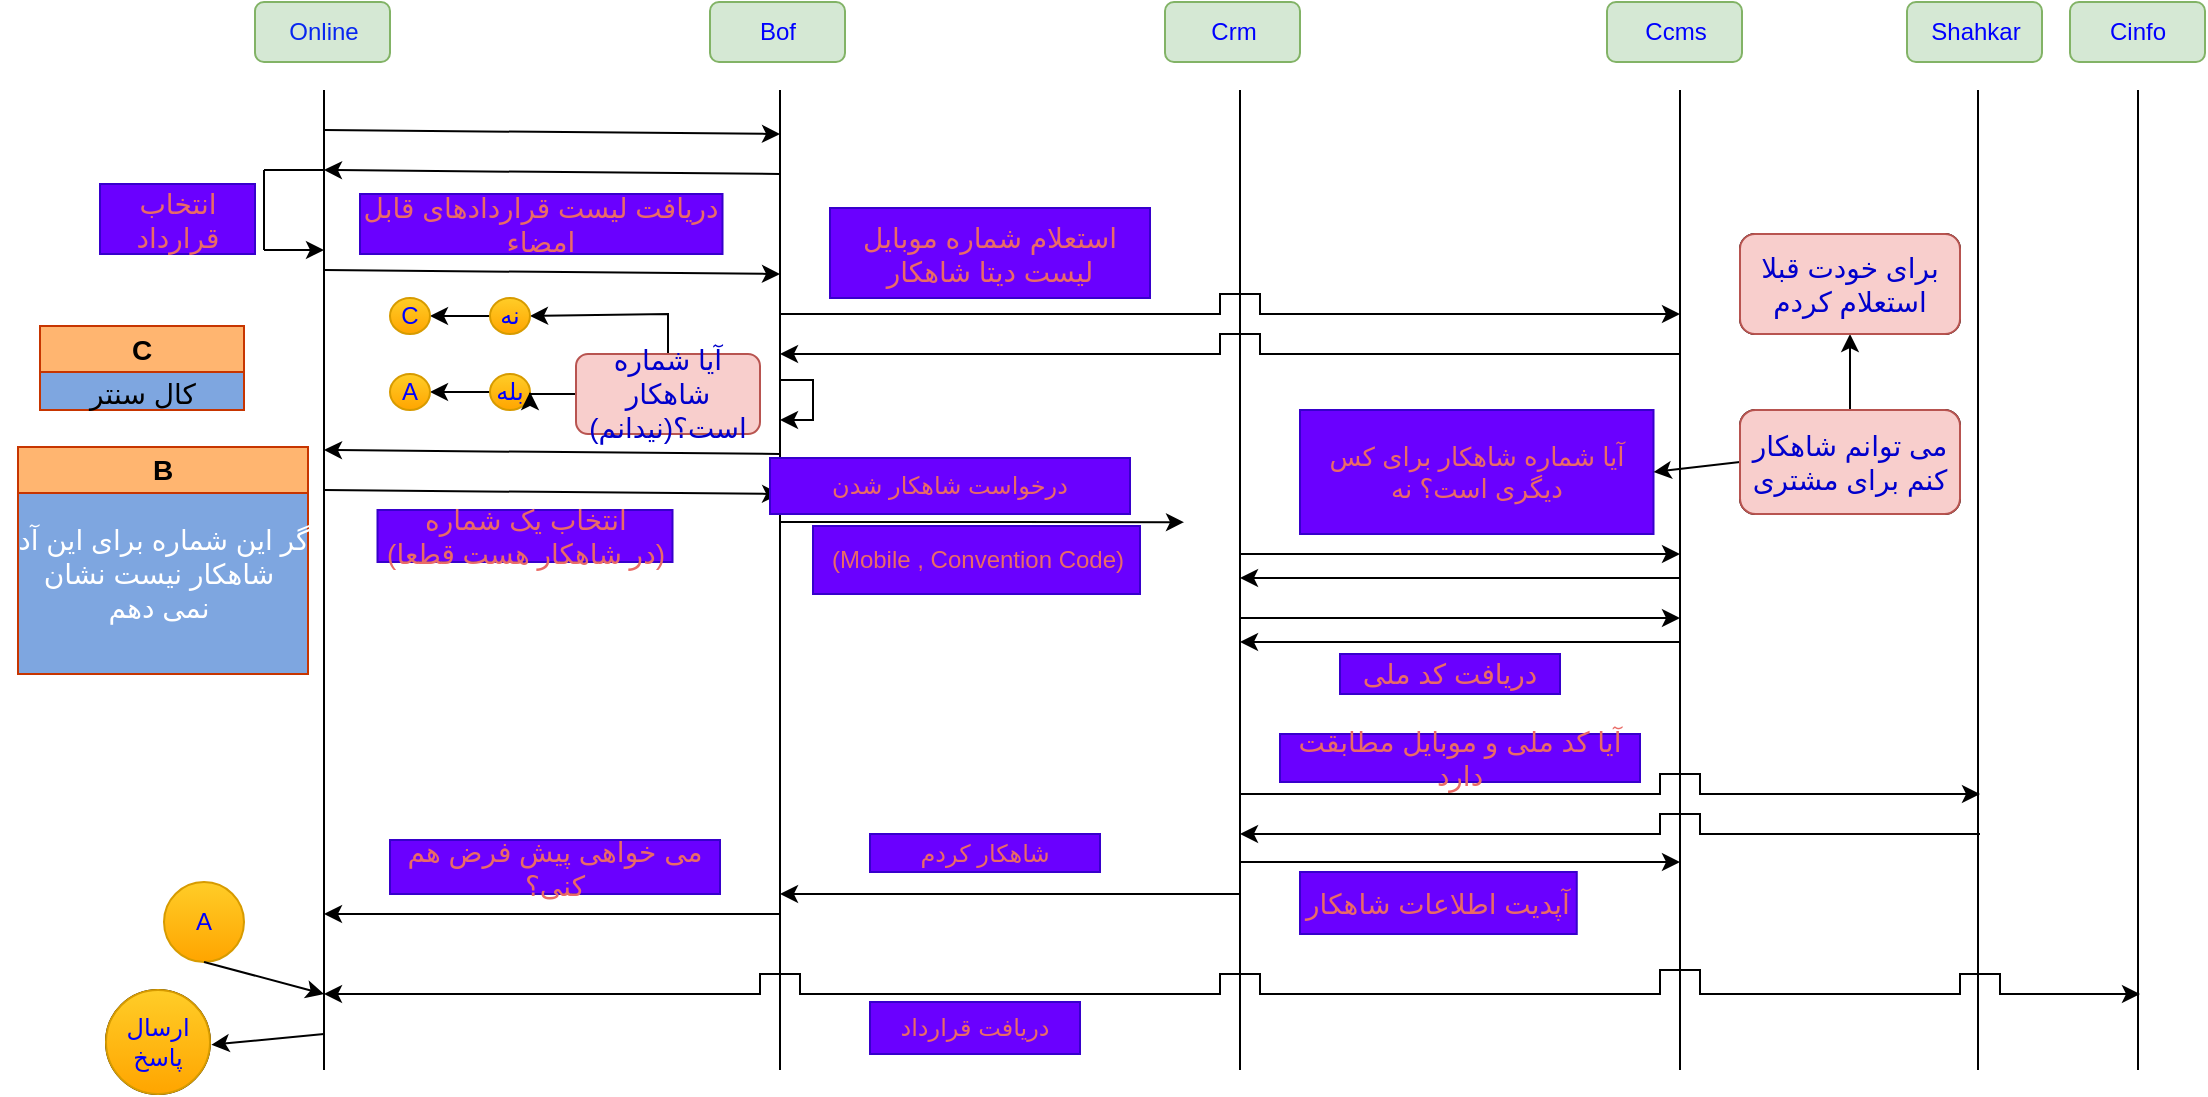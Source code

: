 <mxfile version="20.5.3" type="github">
  <diagram id="2LvSaUD_2NbDKwtUgUR4" name="‫صفحه - 1‬">
    <mxGraphModel dx="1422" dy="762" grid="1" gridSize="10" guides="1" tooltips="1" connect="1" arrows="1" fold="1" page="1" pageScale="1" pageWidth="1169" pageHeight="827" math="0" shadow="0">
      <root>
        <mxCell id="0" />
        <mxCell id="1" parent="0" />
        <mxCell id="Riz9hoA4xlr_TVTimCBP-3" value="" style="endArrow=none;html=1;rounded=0;fontSize=12;" edge="1" parent="1">
          <mxGeometry width="50" height="50" relative="1" as="geometry">
            <mxPoint x="172" y="658" as="sourcePoint" />
            <mxPoint x="172" y="168" as="targetPoint" />
          </mxGeometry>
        </mxCell>
        <mxCell id="Riz9hoA4xlr_TVTimCBP-4" value="" style="endArrow=none;html=1;rounded=0;fontSize=12;" edge="1" parent="1">
          <mxGeometry width="50" height="50" relative="1" as="geometry">
            <mxPoint x="400" y="658" as="sourcePoint" />
            <mxPoint x="400" y="168" as="targetPoint" />
          </mxGeometry>
        </mxCell>
        <mxCell id="Riz9hoA4xlr_TVTimCBP-5" value="" style="endArrow=none;html=1;rounded=0;fontSize=12;" edge="1" parent="1">
          <mxGeometry width="50" height="50" relative="1" as="geometry">
            <mxPoint x="999" y="658" as="sourcePoint" />
            <mxPoint x="999" y="168" as="targetPoint" />
          </mxGeometry>
        </mxCell>
        <mxCell id="Riz9hoA4xlr_TVTimCBP-6" value="" style="endArrow=none;html=1;rounded=0;fontSize=12;" edge="1" parent="1">
          <mxGeometry width="50" height="50" relative="1" as="geometry">
            <mxPoint x="630" y="658" as="sourcePoint" />
            <mxPoint x="630" y="168" as="targetPoint" />
          </mxGeometry>
        </mxCell>
        <mxCell id="Riz9hoA4xlr_TVTimCBP-7" value="" style="endArrow=none;html=1;rounded=0;fontSize=12;" edge="1" parent="1">
          <mxGeometry width="50" height="50" relative="1" as="geometry">
            <mxPoint x="1079" y="658" as="sourcePoint" />
            <mxPoint x="1079" y="168" as="targetPoint" />
          </mxGeometry>
        </mxCell>
        <mxCell id="Riz9hoA4xlr_TVTimCBP-8" value="" style="endArrow=none;html=1;rounded=0;fontSize=12;" edge="1" parent="1">
          <mxGeometry width="50" height="50" relative="1" as="geometry">
            <mxPoint x="850" y="658" as="sourcePoint" />
            <mxPoint x="850" y="168" as="targetPoint" />
          </mxGeometry>
        </mxCell>
        <mxCell id="Riz9hoA4xlr_TVTimCBP-24" value="" style="endArrow=classic;html=1;rounded=0;fontSize=12;" edge="1" parent="1">
          <mxGeometry width="50" height="50" relative="1" as="geometry">
            <mxPoint x="172" y="188" as="sourcePoint" />
            <mxPoint x="400" y="190" as="targetPoint" />
          </mxGeometry>
        </mxCell>
        <mxCell id="Riz9hoA4xlr_TVTimCBP-25" value="" style="endArrow=classic;html=1;rounded=0;fontSize=12;" edge="1" parent="1">
          <mxGeometry width="50" height="50" relative="1" as="geometry">
            <mxPoint x="400" y="210" as="sourcePoint" />
            <mxPoint x="172" y="208" as="targetPoint" />
          </mxGeometry>
        </mxCell>
        <mxCell id="Riz9hoA4xlr_TVTimCBP-26" value="&lt;font style=&quot;font-size: 14px;&quot;&gt;دریافت لیست قراردادهای قابل امضاء&lt;/font&gt;" style="text;html=1;strokeColor=#3700CC;fillColor=#6a00ff;align=center;verticalAlign=middle;whiteSpace=wrap;rounded=0;fontSize=12;fontColor=#EA6B66;" vertex="1" parent="1">
          <mxGeometry x="190" y="220" width="181.25" height="30" as="geometry" />
        </mxCell>
        <mxCell id="Riz9hoA4xlr_TVTimCBP-27" value="" style="endArrow=classic;html=1;rounded=0;fontSize=12;" edge="1" parent="1">
          <mxGeometry width="50" height="50" relative="1" as="geometry">
            <mxPoint x="172" y="258" as="sourcePoint" />
            <mxPoint x="400" y="260" as="targetPoint" />
          </mxGeometry>
        </mxCell>
        <mxCell id="Riz9hoA4xlr_TVTimCBP-28" value="" style="endArrow=none;html=1;rounded=0;fontSize=12;" edge="1" parent="1">
          <mxGeometry width="50" height="50" relative="1" as="geometry">
            <mxPoint x="142" y="208" as="sourcePoint" />
            <mxPoint x="172" y="208" as="targetPoint" />
          </mxGeometry>
        </mxCell>
        <mxCell id="Riz9hoA4xlr_TVTimCBP-29" value="" style="endArrow=none;html=1;rounded=0;fontSize=12;" edge="1" parent="1">
          <mxGeometry width="50" height="50" relative="1" as="geometry">
            <mxPoint x="142" y="248" as="sourcePoint" />
            <mxPoint x="142" y="208" as="targetPoint" />
          </mxGeometry>
        </mxCell>
        <mxCell id="Riz9hoA4xlr_TVTimCBP-30" value="" style="endArrow=classic;html=1;rounded=0;fontSize=12;" edge="1" parent="1">
          <mxGeometry width="50" height="50" relative="1" as="geometry">
            <mxPoint x="142" y="248" as="sourcePoint" />
            <mxPoint x="172" y="248" as="targetPoint" />
            <Array as="points">
              <mxPoint x="155" y="248" />
            </Array>
          </mxGeometry>
        </mxCell>
        <mxCell id="Riz9hoA4xlr_TVTimCBP-31" value="&lt;font style=&quot;font-size: 14px;&quot;&gt;انتخاب قرارداد&lt;/font&gt;" style="text;html=1;strokeColor=#3700CC;fillColor=#6a00ff;align=center;verticalAlign=middle;whiteSpace=wrap;rounded=0;fontSize=12;fontColor=#EA6B66;" vertex="1" parent="1">
          <mxGeometry x="60" y="215" width="77.5" height="35" as="geometry" />
        </mxCell>
        <mxCell id="Riz9hoA4xlr_TVTimCBP-32" value="" style="endArrow=classic;html=1;rounded=0;fontSize=12;" edge="1" parent="1">
          <mxGeometry width="50" height="50" relative="1" as="geometry">
            <mxPoint x="400" y="280" as="sourcePoint" />
            <mxPoint x="850" y="280" as="targetPoint" />
            <Array as="points">
              <mxPoint x="620" y="280" />
              <mxPoint x="620" y="270" />
              <mxPoint x="640" y="270" />
              <mxPoint x="640" y="280" />
            </Array>
          </mxGeometry>
        </mxCell>
        <mxCell id="Riz9hoA4xlr_TVTimCBP-34" value="&lt;font style=&quot;font-size: 14px;&quot;&gt;استعلام شماره موبایل&lt;br style=&quot;&quot;&gt;لیست دیتا شاهکار&lt;br style=&quot;font-size: 12px;&quot;&gt;&lt;/font&gt;" style="text;html=1;strokeColor=#3700CC;fillColor=#6a00ff;align=center;verticalAlign=middle;whiteSpace=wrap;rounded=0;fontSize=12;fontColor=#EA6B66;" vertex="1" parent="1">
          <mxGeometry x="425" y="227" width="160" height="45" as="geometry" />
        </mxCell>
        <mxCell id="Riz9hoA4xlr_TVTimCBP-35" value="" style="endArrow=classic;html=1;rounded=0;fontSize=12;" edge="1" parent="1">
          <mxGeometry width="50" height="50" relative="1" as="geometry">
            <mxPoint x="850" y="300" as="sourcePoint" />
            <mxPoint x="400" y="300" as="targetPoint" />
            <Array as="points">
              <mxPoint x="640" y="300" />
              <mxPoint x="640" y="290" />
              <mxPoint x="620" y="290" />
              <mxPoint x="620" y="300" />
            </Array>
          </mxGeometry>
        </mxCell>
        <mxCell id="Riz9hoA4xlr_TVTimCBP-36" value="" style="endArrow=classic;html=1;rounded=0;fontSize=12;" edge="1" parent="1">
          <mxGeometry width="50" height="50" relative="1" as="geometry">
            <mxPoint x="400" y="313" as="sourcePoint" />
            <mxPoint x="400" y="333" as="targetPoint" />
            <Array as="points">
              <mxPoint x="416.5" y="313" />
              <mxPoint x="416.5" y="333" />
            </Array>
          </mxGeometry>
        </mxCell>
        <mxCell id="Riz9hoA4xlr_TVTimCBP-37" value="" style="endArrow=classic;html=1;rounded=0;fontSize=12;entryX=0.028;entryY=0.643;entryDx=0;entryDy=0;entryPerimeter=0;" edge="1" parent="1" target="Riz9hoA4xlr_TVTimCBP-40">
          <mxGeometry width="50" height="50" relative="1" as="geometry">
            <mxPoint x="172" y="368" as="sourcePoint" />
            <mxPoint x="362" y="368" as="targetPoint" />
          </mxGeometry>
        </mxCell>
        <mxCell id="Riz9hoA4xlr_TVTimCBP-38" value="" style="endArrow=classic;html=1;rounded=0;fontSize=12;" edge="1" parent="1">
          <mxGeometry width="50" height="50" relative="1" as="geometry">
            <mxPoint x="400" y="350" as="sourcePoint" />
            <mxPoint x="172" y="348" as="targetPoint" />
          </mxGeometry>
        </mxCell>
        <mxCell id="Riz9hoA4xlr_TVTimCBP-39" value="" style="endArrow=classic;html=1;rounded=0;fontSize=12;" edge="1" parent="1">
          <mxGeometry width="50" height="50" relative="1" as="geometry">
            <mxPoint x="400" y="384" as="sourcePoint" />
            <mxPoint x="602" y="384.08" as="targetPoint" />
          </mxGeometry>
        </mxCell>
        <mxCell id="Riz9hoA4xlr_TVTimCBP-40" value="درخواست شاهکار شدن" style="text;html=1;strokeColor=#3700CC;fillColor=#6a00ff;align=center;verticalAlign=middle;whiteSpace=wrap;rounded=0;fontSize=12;fontColor=#EA6B66;" vertex="1" parent="1">
          <mxGeometry x="395" y="352" width="180" height="28" as="geometry" />
        </mxCell>
        <mxCell id="Riz9hoA4xlr_TVTimCBP-41" value="&lt;font style=&quot;font-size: 12px;&quot;&gt;(Mobile , Convention Code)&lt;/font&gt;" style="text;html=1;strokeColor=#3700CC;fillColor=#6a00ff;align=center;verticalAlign=middle;whiteSpace=wrap;rounded=0;fontSize=12;fontColor=#EA6B66;" vertex="1" parent="1">
          <mxGeometry x="416.5" y="386" width="163.5" height="34" as="geometry" />
        </mxCell>
        <mxCell id="Riz9hoA4xlr_TVTimCBP-43" value="" style="endArrow=classic;html=1;rounded=0;fontSize=12;exitX=0.5;exitY=0;exitDx=0;exitDy=0;entryX=1;entryY=0.5;entryDx=0;entryDy=0;" edge="1" parent="1" source="Riz9hoA4xlr_TVTimCBP-58" target="Riz9hoA4xlr_TVTimCBP-45">
          <mxGeometry width="50" height="50" relative="1" as="geometry">
            <mxPoint x="315" y="315" as="sourcePoint" />
            <mxPoint x="275" y="285" as="targetPoint" />
            <Array as="points">
              <mxPoint x="344" y="280" />
            </Array>
          </mxGeometry>
        </mxCell>
        <mxCell id="Riz9hoA4xlr_TVTimCBP-49" style="edgeStyle=orthogonalEdgeStyle;rounded=0;orthogonalLoop=1;jettySize=auto;html=1;exitX=0;exitY=0.5;exitDx=0;exitDy=0;entryX=1;entryY=0.5;entryDx=0;entryDy=0;fontSize=12;" edge="1" parent="1" source="Riz9hoA4xlr_TVTimCBP-45" target="Riz9hoA4xlr_TVTimCBP-47">
          <mxGeometry relative="1" as="geometry" />
        </mxCell>
        <mxCell id="Riz9hoA4xlr_TVTimCBP-45" value="نه" style="ellipse;whiteSpace=wrap;html=1;aspect=fixed;fontSize=12;fillColor=#ffcd28;gradientColor=#ffa500;strokeColor=#d79b00;fontColor=#0000FF;" vertex="1" parent="1">
          <mxGeometry x="255" y="272" width="20" height="18" as="geometry" />
        </mxCell>
        <mxCell id="Riz9hoA4xlr_TVTimCBP-50" style="edgeStyle=orthogonalEdgeStyle;rounded=0;orthogonalLoop=1;jettySize=auto;html=1;exitX=0;exitY=0.5;exitDx=0;exitDy=0;entryX=1;entryY=0.5;entryDx=0;entryDy=0;fontSize=12;" edge="1" parent="1" source="Riz9hoA4xlr_TVTimCBP-46" target="Riz9hoA4xlr_TVTimCBP-48">
          <mxGeometry relative="1" as="geometry" />
        </mxCell>
        <mxCell id="Riz9hoA4xlr_TVTimCBP-46" value="بله" style="ellipse;whiteSpace=wrap;html=1;aspect=fixed;fontSize=12;fillColor=#ffcd28;gradientColor=#ffa500;strokeColor=#d79b00;fontColor=#0000FF;" vertex="1" parent="1">
          <mxGeometry x="255" y="310" width="20" height="18" as="geometry" />
        </mxCell>
        <mxCell id="Riz9hoA4xlr_TVTimCBP-47" value="C" style="ellipse;whiteSpace=wrap;html=1;aspect=fixed;fontSize=12;fillColor=#ffcd28;gradientColor=#ffa500;strokeColor=#d79b00;fontColor=#0000FF;" vertex="1" parent="1">
          <mxGeometry x="205" y="272" width="20" height="18" as="geometry" />
        </mxCell>
        <mxCell id="Riz9hoA4xlr_TVTimCBP-48" value="A" style="ellipse;whiteSpace=wrap;html=1;aspect=fixed;fontSize=12;fillColor=#ffcd28;gradientColor=#ffa500;strokeColor=#d79b00;fontColor=#0000FF;" vertex="1" parent="1">
          <mxGeometry x="205" y="310" width="20" height="18" as="geometry" />
        </mxCell>
        <mxCell id="Riz9hoA4xlr_TVTimCBP-51" value="&lt;font style=&quot;font-size: 14px;&quot;&gt;C&lt;/font&gt;" style="swimlane;whiteSpace=wrap;html=1;fontSize=12;fillColor=#FFB570;fontColor=#000000;strokeColor=#C73500;gradientColor=none;swimlaneFillColor=#7EA6E0;gradientDirection=north;" vertex="1" parent="1">
          <mxGeometry x="30" y="286" width="102" height="42" as="geometry" />
        </mxCell>
        <mxCell id="Riz9hoA4xlr_TVTimCBP-53" value="&lt;font style=&quot;font-size: 14px;&quot;&gt;کال سنتر&lt;/font&gt;" style="text;html=1;align=center;verticalAlign=middle;resizable=0;points=[];autosize=1;strokeColor=none;fillColor=none;fontSize=12;" vertex="1" parent="Riz9hoA4xlr_TVTimCBP-51">
          <mxGeometry x="21" y="19" width="60" height="30" as="geometry" />
        </mxCell>
        <mxCell id="Riz9hoA4xlr_TVTimCBP-54" value="&lt;font style=&quot;font-size: 14px;&quot;&gt;B&lt;/font&gt;" style="swimlane;whiteSpace=wrap;html=1;fontSize=12;fillColor=#FFB570;fontColor=#000000;strokeColor=#C73500;startSize=23;fillStyle=auto;gradientColor=none;swimlaneFillColor=#7EA6E0;" vertex="1" parent="1">
          <mxGeometry x="19" y="346.5" width="145" height="113.5" as="geometry" />
        </mxCell>
        <mxCell id="Riz9hoA4xlr_TVTimCBP-164" value="&lt;span style=&quot;color: rgb(255, 255, 255);&quot;&gt;اگر این شماره برای این آدم&lt;/span&gt;&lt;br style=&quot;color: rgb(255, 255, 255);&quot;&gt;&lt;span style=&quot;color: rgb(255, 255, 255);&quot;&gt;شاهکار نیست نشان&lt;/span&gt;&lt;br style=&quot;color: rgb(255, 255, 255);&quot;&gt;&lt;span style=&quot;color: rgb(255, 255, 255);&quot;&gt;نمی دهم&lt;/span&gt;" style="text;html=1;align=center;verticalAlign=middle;resizable=0;points=[];autosize=1;strokeColor=none;fillColor=none;fontSize=14;fontColor=#0000CC;" vertex="1" parent="Riz9hoA4xlr_TVTimCBP-54">
          <mxGeometry x="-5" y="33.5" width="150" height="60" as="geometry" />
        </mxCell>
        <mxCell id="Riz9hoA4xlr_TVTimCBP-59" style="edgeStyle=orthogonalEdgeStyle;rounded=0;orthogonalLoop=1;jettySize=auto;html=1;exitX=0;exitY=0.5;exitDx=0;exitDy=0;entryX=1;entryY=0.5;entryDx=0;entryDy=0;fontSize=12;" edge="1" parent="1" source="Riz9hoA4xlr_TVTimCBP-58" target="Riz9hoA4xlr_TVTimCBP-46">
          <mxGeometry relative="1" as="geometry" />
        </mxCell>
        <mxCell id="Riz9hoA4xlr_TVTimCBP-58" value="&lt;font style=&quot;font-size: 14px;&quot;&gt;آیا شماره شاهکار&lt;br style=&quot;&quot;&gt;است؟(نیدانم)&lt;/font&gt;" style="rounded=1;whiteSpace=wrap;html=1;fontSize=12;fillColor=#f8cecc;strokeColor=#b85450;fontColor=#0000CC;" vertex="1" parent="1">
          <mxGeometry x="298" y="300" width="92" height="40" as="geometry" />
        </mxCell>
        <mxCell id="Riz9hoA4xlr_TVTimCBP-60" value="" style="endArrow=classic;html=1;rounded=0;fontSize=12;" edge="1" parent="1">
          <mxGeometry width="50" height="50" relative="1" as="geometry">
            <mxPoint x="630" y="400" as="sourcePoint" />
            <mxPoint x="850" y="400" as="targetPoint" />
          </mxGeometry>
        </mxCell>
        <mxCell id="Riz9hoA4xlr_TVTimCBP-61" value="" style="endArrow=classic;html=1;rounded=0;fontSize=12;" edge="1" parent="1">
          <mxGeometry width="50" height="50" relative="1" as="geometry">
            <mxPoint x="850" y="412" as="sourcePoint" />
            <mxPoint x="630" y="412" as="targetPoint" />
            <Array as="points" />
          </mxGeometry>
        </mxCell>
        <mxCell id="Riz9hoA4xlr_TVTimCBP-62" value="&lt;font style=&quot;font-size: 13px;&quot;&gt;آیا شماره شاهکار برای کس دیگری است؟ نه&lt;/font&gt;" style="text;html=1;strokeColor=#3700CC;fillColor=#6a00ff;align=center;verticalAlign=middle;whiteSpace=wrap;rounded=0;fontSize=12;fontColor=#EA6B66;" vertex="1" parent="1">
          <mxGeometry x="660" y="328" width="176.75" height="62" as="geometry" />
        </mxCell>
        <mxCell id="Riz9hoA4xlr_TVTimCBP-63" value="" style="endArrow=classic;html=1;rounded=0;fontSize=12;" edge="1" parent="1">
          <mxGeometry width="50" height="50" relative="1" as="geometry">
            <mxPoint x="630" y="432" as="sourcePoint" />
            <mxPoint x="850" y="432" as="targetPoint" />
          </mxGeometry>
        </mxCell>
        <mxCell id="Riz9hoA4xlr_TVTimCBP-64" value="" style="endArrow=classic;html=1;rounded=0;fontSize=12;" edge="1" parent="1">
          <mxGeometry width="50" height="50" relative="1" as="geometry">
            <mxPoint x="850" y="444" as="sourcePoint" />
            <mxPoint x="630" y="444" as="targetPoint" />
            <Array as="points">
              <mxPoint x="682" y="444" />
            </Array>
          </mxGeometry>
        </mxCell>
        <mxCell id="Riz9hoA4xlr_TVTimCBP-65" value="&lt;font style=&quot;font-size: 14px;&quot;&gt;دریافت کد ملی&lt;/font&gt;" style="text;html=1;strokeColor=#3700CC;fillColor=#6a00ff;align=center;verticalAlign=middle;whiteSpace=wrap;rounded=0;fontSize=12;fontColor=#EA6B66;" vertex="1" parent="1">
          <mxGeometry x="680" y="450" width="110" height="20" as="geometry" />
        </mxCell>
        <mxCell id="Riz9hoA4xlr_TVTimCBP-66" value="" style="endArrow=classic;html=1;rounded=0;fontSize=12;" edge="1" parent="1">
          <mxGeometry width="50" height="50" relative="1" as="geometry">
            <mxPoint x="630" y="520" as="sourcePoint" />
            <mxPoint x="1000" y="520" as="targetPoint" />
            <Array as="points">
              <mxPoint x="840" y="520" />
              <mxPoint x="840" y="510" />
              <mxPoint x="860" y="510" />
              <mxPoint x="860" y="520" />
            </Array>
          </mxGeometry>
        </mxCell>
        <mxCell id="Riz9hoA4xlr_TVTimCBP-67" value="&lt;font style=&quot;font-size: 14px;&quot;&gt;آیا کد ملی و موبایل مطابقت دارد&lt;/font&gt;" style="text;html=1;strokeColor=#3700CC;fillColor=#6a00ff;align=center;verticalAlign=middle;whiteSpace=wrap;rounded=0;fontSize=12;fontColor=#EA6B66;" vertex="1" parent="1">
          <mxGeometry x="650" y="490" width="180" height="24" as="geometry" />
        </mxCell>
        <mxCell id="Riz9hoA4xlr_TVTimCBP-68" value="" style="endArrow=classic;html=1;rounded=0;fontSize=12;" edge="1" parent="1">
          <mxGeometry width="50" height="50" relative="1" as="geometry">
            <mxPoint x="1000" y="540" as="sourcePoint" />
            <mxPoint x="630" y="540" as="targetPoint" />
            <Array as="points">
              <mxPoint x="860" y="540" />
              <mxPoint x="860" y="530" />
              <mxPoint x="840" y="530" />
              <mxPoint x="840" y="540" />
            </Array>
          </mxGeometry>
        </mxCell>
        <mxCell id="Riz9hoA4xlr_TVTimCBP-69" value="" style="endArrow=classic;html=1;rounded=0;fontSize=12;" edge="1" parent="1">
          <mxGeometry width="50" height="50" relative="1" as="geometry">
            <mxPoint x="630" y="554" as="sourcePoint" />
            <mxPoint x="850" y="554" as="targetPoint" />
          </mxGeometry>
        </mxCell>
        <mxCell id="Riz9hoA4xlr_TVTimCBP-70" value="&lt;font style=&quot;font-size: 14px;&quot;&gt;آپدیت اطلاعات شاهکار&lt;/font&gt;" style="text;html=1;strokeColor=#3700CC;fillColor=#6a00ff;align=center;verticalAlign=middle;whiteSpace=wrap;rounded=0;fontSize=12;fontColor=#EA6B66;" vertex="1" parent="1">
          <mxGeometry x="660" y="559" width="138.38" height="31" as="geometry" />
        </mxCell>
        <mxCell id="Riz9hoA4xlr_TVTimCBP-71" value="" style="endArrow=classic;html=1;rounded=0;fontSize=12;" edge="1" parent="1">
          <mxGeometry width="50" height="50" relative="1" as="geometry">
            <mxPoint x="630" y="570" as="sourcePoint" />
            <mxPoint x="400" y="570" as="targetPoint" />
          </mxGeometry>
        </mxCell>
        <mxCell id="Riz9hoA4xlr_TVTimCBP-72" value="&lt;span style=&quot;font-size: 12px;&quot;&gt;شاهکار کردم&lt;/span&gt;" style="text;html=1;strokeColor=#3700CC;fillColor=#6a00ff;align=center;verticalAlign=middle;whiteSpace=wrap;rounded=0;fontSize=12;fontColor=#EA6B66;" vertex="1" parent="1">
          <mxGeometry x="445" y="540" width="115" height="19" as="geometry" />
        </mxCell>
        <mxCell id="Riz9hoA4xlr_TVTimCBP-73" value="" style="endArrow=classic;html=1;rounded=0;fontSize=12;" edge="1" parent="1">
          <mxGeometry width="50" height="50" relative="1" as="geometry">
            <mxPoint x="400" y="580" as="sourcePoint" />
            <mxPoint x="172" y="580" as="targetPoint" />
          </mxGeometry>
        </mxCell>
        <mxCell id="Riz9hoA4xlr_TVTimCBP-74" value="&lt;font style=&quot;font-size: 14px;&quot;&gt;می خواهی پیش فرض هم کنی؟&lt;/font&gt;" style="text;html=1;strokeColor=#3700CC;fillColor=#6a00ff;align=center;verticalAlign=middle;whiteSpace=wrap;rounded=0;fontSize=12;fontColor=#EA6B66;" vertex="1" parent="1">
          <mxGeometry x="205" y="543" width="165" height="27" as="geometry" />
        </mxCell>
        <mxCell id="Riz9hoA4xlr_TVTimCBP-75" value="" style="endArrow=classic;startArrow=classic;html=1;rounded=0;fontSize=12;" edge="1" parent="1">
          <mxGeometry width="50" height="50" relative="1" as="geometry">
            <mxPoint x="172" y="620" as="sourcePoint" />
            <mxPoint x="1080" y="620" as="targetPoint" />
            <Array as="points">
              <mxPoint x="390" y="620" />
              <mxPoint x="390" y="610" />
              <mxPoint x="410" y="610" />
              <mxPoint x="410" y="620" />
              <mxPoint x="620" y="620" />
              <mxPoint x="620" y="610" />
              <mxPoint x="640" y="610" />
              <mxPoint x="640" y="620" />
              <mxPoint x="840" y="620" />
              <mxPoint x="840" y="608" />
              <mxPoint x="860" y="608" />
              <mxPoint x="860" y="620" />
              <mxPoint x="990" y="620" />
              <mxPoint x="990" y="610" />
              <mxPoint x="1010" y="610" />
              <mxPoint x="1010" y="620" />
            </Array>
          </mxGeometry>
        </mxCell>
        <mxCell id="Riz9hoA4xlr_TVTimCBP-79" value="A" style="ellipse;whiteSpace=wrap;html=1;aspect=fixed;fontSize=12;fillColor=#ffcd28;gradientColor=#ffa500;strokeColor=#d79b00;fontColor=#0000FF;" vertex="1" parent="1">
          <mxGeometry x="92" y="564" width="40" height="40" as="geometry" />
        </mxCell>
        <mxCell id="Riz9hoA4xlr_TVTimCBP-84" value="" style="endArrow=classic;html=1;rounded=0;fontSize=12;exitX=0.5;exitY=1;exitDx=0;exitDy=0;" edge="1" parent="1" source="Riz9hoA4xlr_TVTimCBP-79">
          <mxGeometry width="50" height="50" relative="1" as="geometry">
            <mxPoint x="402" y="568" as="sourcePoint" />
            <mxPoint x="172" y="620" as="targetPoint" />
          </mxGeometry>
        </mxCell>
        <mxCell id="Riz9hoA4xlr_TVTimCBP-85" value="" style="endArrow=classic;html=1;rounded=0;fontSize=12;entryX=1.013;entryY=0.527;entryDx=0;entryDy=0;entryPerimeter=0;" edge="1" parent="1" target="Riz9hoA4xlr_TVTimCBP-86">
          <mxGeometry width="50" height="50" relative="1" as="geometry">
            <mxPoint x="172" y="640" as="sourcePoint" />
            <mxPoint x="122" y="708" as="targetPoint" />
          </mxGeometry>
        </mxCell>
        <mxCell id="Riz9hoA4xlr_TVTimCBP-86" value="ارسال پاسخ" style="ellipse;whiteSpace=wrap;html=1;aspect=fixed;fontSize=12;" vertex="1" parent="1">
          <mxGeometry x="63" y="618" width="52" height="52" as="geometry" />
        </mxCell>
        <mxCell id="Riz9hoA4xlr_TVTimCBP-119" value="Online" style="rounded=1;whiteSpace=wrap;html=1;fontSize=12;fillColor=#d5e8d4;strokeColor=#82b366;fontColor=#0726F0;" vertex="1" parent="1">
          <mxGeometry x="137.5" y="124" width="67.5" height="30" as="geometry" />
        </mxCell>
        <mxCell id="Riz9hoA4xlr_TVTimCBP-120" value="Bof" style="rounded=1;whiteSpace=wrap;html=1;fontSize=12;fillColor=#d5e8d4;strokeColor=#82b366;fontColor=#0000FF;" vertex="1" parent="1">
          <mxGeometry x="365" y="124" width="67.5" height="30" as="geometry" />
        </mxCell>
        <mxCell id="Riz9hoA4xlr_TVTimCBP-121" value="Crm" style="rounded=1;whiteSpace=wrap;html=1;fontSize=12;fillColor=#d5e8d4;strokeColor=#82b366;fontColor=#0000FF;" vertex="1" parent="1">
          <mxGeometry x="592.5" y="124" width="67.5" height="30" as="geometry" />
        </mxCell>
        <mxCell id="Riz9hoA4xlr_TVTimCBP-122" value="Ccms" style="rounded=1;whiteSpace=wrap;html=1;fontSize=12;fillColor=#d5e8d4;strokeColor=#82b366;fontColor=#0000FF;" vertex="1" parent="1">
          <mxGeometry x="813.5" y="124" width="67.5" height="30" as="geometry" />
        </mxCell>
        <mxCell id="Riz9hoA4xlr_TVTimCBP-123" value="Shahkar" style="rounded=1;whiteSpace=wrap;html=1;fontSize=12;fillColor=#d5e8d4;strokeColor=#82b366;fontColor=#0000FF;" vertex="1" parent="1">
          <mxGeometry x="963.5" y="124" width="67.5" height="30" as="geometry" />
        </mxCell>
        <mxCell id="Riz9hoA4xlr_TVTimCBP-124" value="Cinfo" style="rounded=1;whiteSpace=wrap;html=1;fontSize=12;fillColor=#d5e8d4;strokeColor=#82b366;fontColor=#0000FF;" vertex="1" parent="1">
          <mxGeometry x="1045" y="124" width="67.5" height="30" as="geometry" />
        </mxCell>
        <mxCell id="Riz9hoA4xlr_TVTimCBP-148" value="&lt;font style=&quot;font-size: 14px;&quot;&gt;انتخاب یک شماره &lt;br style=&quot;&quot;&gt;(در شاهکار هست قطعا)&lt;/font&gt;" style="text;html=1;strokeColor=#3700CC;fillColor=#6a00ff;align=center;verticalAlign=middle;whiteSpace=wrap;rounded=0;fontSize=12;fontColor=#EA6B66;" vertex="1" parent="1">
          <mxGeometry x="198.75" y="378" width="147.5" height="26" as="geometry" />
        </mxCell>
        <mxCell id="Riz9hoA4xlr_TVTimCBP-153" style="edgeStyle=orthogonalEdgeStyle;rounded=0;orthogonalLoop=1;jettySize=auto;html=1;exitX=0.5;exitY=0;exitDx=0;exitDy=0;fontSize=12;" edge="1" parent="1" source="Riz9hoA4xlr_TVTimCBP-151" target="Riz9hoA4xlr_TVTimCBP-152">
          <mxGeometry relative="1" as="geometry" />
        </mxCell>
        <mxCell id="Riz9hoA4xlr_TVTimCBP-151" value="&lt;font style=&quot;font-size: 14px;&quot;&gt;می توانم شاهکار کنم برای مشتری&lt;/font&gt;" style="rounded=1;whiteSpace=wrap;html=1;fontSize=12;" vertex="1" parent="1">
          <mxGeometry x="880" y="328" width="110" height="52" as="geometry" />
        </mxCell>
        <mxCell id="Riz9hoA4xlr_TVTimCBP-152" value="&lt;font style=&quot;font-size: 14px;&quot;&gt;برای خودت قبلا استعلام کردم&lt;/font&gt;" style="rounded=1;whiteSpace=wrap;html=1;fontSize=12;" vertex="1" parent="1">
          <mxGeometry x="880" y="240" width="110" height="50" as="geometry" />
        </mxCell>
        <mxCell id="Riz9hoA4xlr_TVTimCBP-154" value="" style="endArrow=classic;html=1;rounded=0;fontSize=12;exitX=0;exitY=0.5;exitDx=0;exitDy=0;entryX=1;entryY=0.5;entryDx=0;entryDy=0;" edge="1" parent="1" source="Riz9hoA4xlr_TVTimCBP-151" target="Riz9hoA4xlr_TVTimCBP-62">
          <mxGeometry width="50" height="50" relative="1" as="geometry">
            <mxPoint x="872.5" y="404" as="sourcePoint" />
            <mxPoint x="840" y="380" as="targetPoint" />
          </mxGeometry>
        </mxCell>
        <mxCell id="Riz9hoA4xlr_TVTimCBP-155" value="&lt;span style=&quot;font-size: 12px;&quot;&gt;دریافت قرارداد&lt;/span&gt;" style="text;html=1;strokeColor=#3700CC;fillColor=#6a00ff;align=center;verticalAlign=middle;whiteSpace=wrap;rounded=0;fontSize=12;fontColor=#EA6B66;" vertex="1" parent="1">
          <mxGeometry x="445" y="624" width="105" height="26" as="geometry" />
        </mxCell>
        <mxCell id="Riz9hoA4xlr_TVTimCBP-159" value="&lt;font style=&quot;font-size: 14px;&quot;&gt;برای خودت قبلا استعلام کردم&lt;/font&gt;" style="rounded=1;whiteSpace=wrap;html=1;fontSize=12;fillColor=#f8cecc;strokeColor=#b85450;fontColor=#0000CC;" vertex="1" parent="1">
          <mxGeometry x="880" y="240" width="110" height="50" as="geometry" />
        </mxCell>
        <mxCell id="Riz9hoA4xlr_TVTimCBP-160" value="&lt;font style=&quot;font-size: 14px;&quot;&gt;می توانم شاهکار کنم برای مشتری&lt;/font&gt;" style="rounded=1;whiteSpace=wrap;html=1;fontSize=12;fillColor=#f8cecc;strokeColor=#b85450;fontColor=#0000CC;" vertex="1" parent="1">
          <mxGeometry x="880" y="328" width="110" height="52" as="geometry" />
        </mxCell>
        <mxCell id="Riz9hoA4xlr_TVTimCBP-161" value="ارسال پاسخ" style="ellipse;whiteSpace=wrap;html=1;aspect=fixed;fontSize=12;fillColor=#ffcd28;gradientColor=#ffa500;strokeColor=#d79b00;fontColor=#0000FF;" vertex="1" parent="1">
          <mxGeometry x="63" y="618" width="52" height="52" as="geometry" />
        </mxCell>
      </root>
    </mxGraphModel>
  </diagram>
</mxfile>
